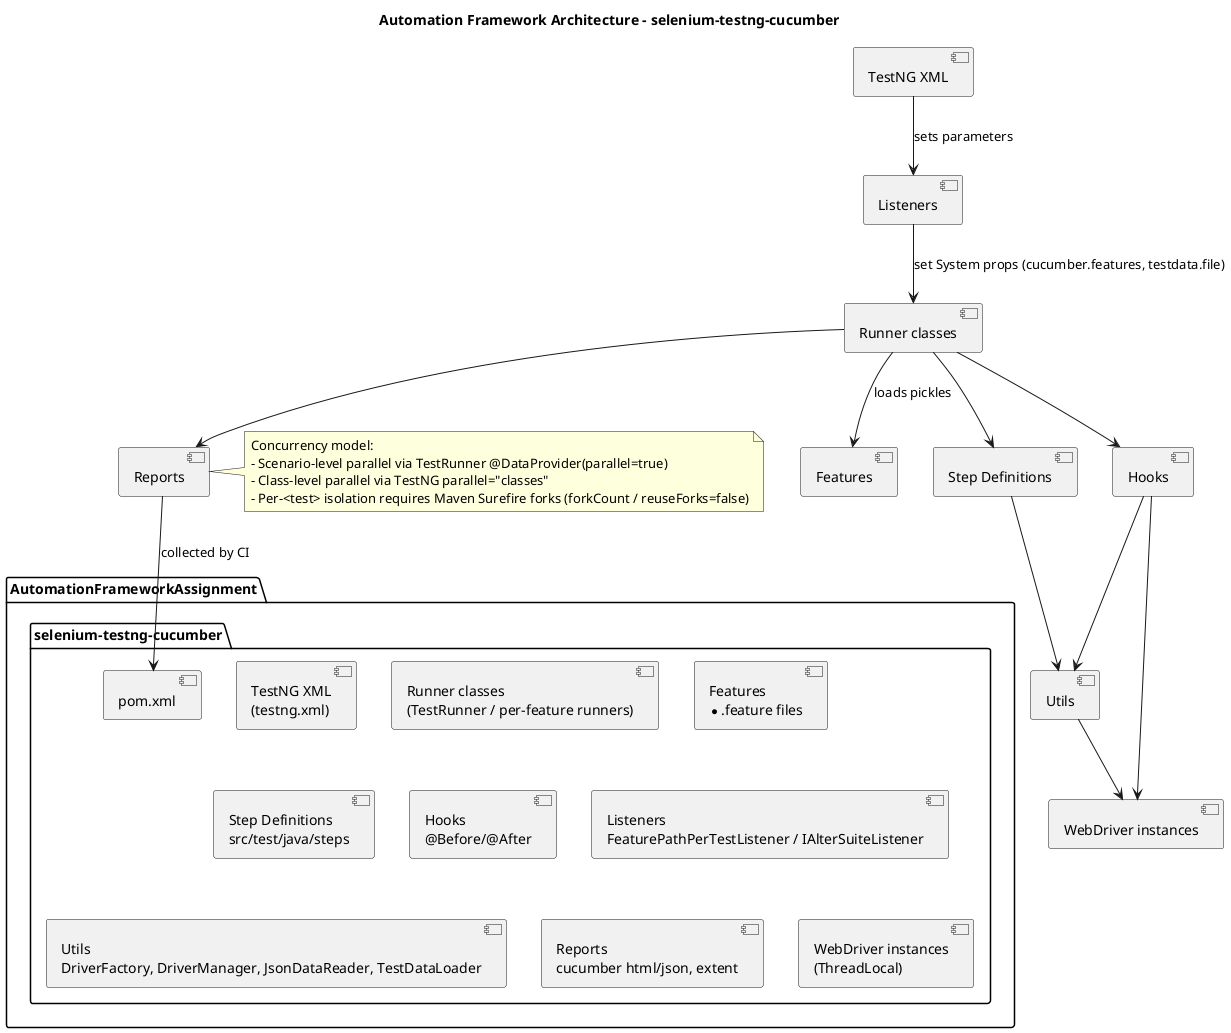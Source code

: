 @startuml
title Automation Framework Architecture - selenium-testng-cucumber

package "AutomationFrameworkAssignment" {
  package "selenium-testng-cucumber" {
    [TestNG XML\n(testng.xml)]
    [pom.xml]
    [Runner classes\n(TestRunner / per-feature runners)]
    [Features\n*.feature files]
    [Step Definitions\nsrc/test/java/steps]
    [Hooks\n@Before/@After]
    [Listeners\nFeaturePathPerTestListener / IAlterSuiteListener]
    [Utils\nDriverFactory, DriverManager, JsonDataReader, TestDataLoader]
    [Reports\ncucumber html/json, extent]
    [WebDriver instances\n(ThreadLocal)]
  }
}

' relationships
[TestNG XML] --> [Listeners] : sets parameters
[Listeners] --> [Runner classes] : set System props (cucumber.features, testdata.file)
[Runner classes] --> [Features] : loads pickles
[Runner classes] --> [Step Definitions]
[Runner classes] --> [Hooks]
[Hooks] --> [Utils]
[Step Definitions] --> [Utils]
[Hooks] --> [WebDriver instances]
[Utils] --> [WebDriver instances]

[Runner classes] --> [Reports]
[Reports] --> [pom.xml] : collected by CI

note right
Concurrency model:
- Scenario-level parallel via TestRunner @DataProvider(parallel=true)
- Class-level parallel via TestNG parallel="classes"
- Per-<test> isolation requires Maven Surefire forks (forkCount / reuseForks=false)
end note

@enduml
